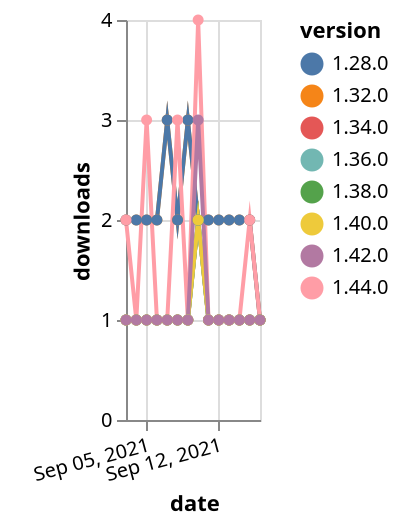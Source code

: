 {"$schema": "https://vega.github.io/schema/vega-lite/v5.json", "description": "A simple bar chart with embedded data.", "data": {"values": [{"date": "2021-09-03", "total": 255, "delta": 1, "version": "1.34.0"}, {"date": "2021-09-04", "total": 256, "delta": 1, "version": "1.34.0"}, {"date": "2021-09-05", "total": 257, "delta": 1, "version": "1.34.0"}, {"date": "2021-09-06", "total": 258, "delta": 1, "version": "1.34.0"}, {"date": "2021-09-07", "total": 259, "delta": 1, "version": "1.34.0"}, {"date": "2021-09-08", "total": 260, "delta": 1, "version": "1.34.0"}, {"date": "2021-09-09", "total": 261, "delta": 1, "version": "1.34.0"}, {"date": "2021-09-10", "total": 263, "delta": 2, "version": "1.34.0"}, {"date": "2021-09-11", "total": 264, "delta": 1, "version": "1.34.0"}, {"date": "2021-09-12", "total": 265, "delta": 1, "version": "1.34.0"}, {"date": "2021-09-13", "total": 266, "delta": 1, "version": "1.34.0"}, {"date": "2021-09-14", "total": 267, "delta": 1, "version": "1.34.0"}, {"date": "2021-09-15", "total": 268, "delta": 1, "version": "1.34.0"}, {"date": "2021-09-16", "total": 269, "delta": 1, "version": "1.34.0"}, {"date": "2021-09-03", "total": 2303, "delta": 2, "version": "1.32.0"}, {"date": "2021-09-04", "total": 2305, "delta": 2, "version": "1.32.0"}, {"date": "2021-09-05", "total": 2307, "delta": 2, "version": "1.32.0"}, {"date": "2021-09-06", "total": 2309, "delta": 2, "version": "1.32.0"}, {"date": "2021-09-07", "total": 2312, "delta": 3, "version": "1.32.0"}, {"date": "2021-09-08", "total": 2314, "delta": 2, "version": "1.32.0"}, {"date": "2021-09-09", "total": 2317, "delta": 3, "version": "1.32.0"}, {"date": "2021-09-10", "total": 2319, "delta": 2, "version": "1.32.0"}, {"date": "2021-09-11", "total": 2321, "delta": 2, "version": "1.32.0"}, {"date": "2021-09-12", "total": 2323, "delta": 2, "version": "1.32.0"}, {"date": "2021-09-13", "total": 2325, "delta": 2, "version": "1.32.0"}, {"date": "2021-09-14", "total": 2327, "delta": 2, "version": "1.32.0"}, {"date": "2021-09-15", "total": 2329, "delta": 2, "version": "1.32.0"}, {"date": "2021-09-16", "total": 2330, "delta": 1, "version": "1.32.0"}, {"date": "2021-09-03", "total": 2614, "delta": 2, "version": "1.28.0"}, {"date": "2021-09-04", "total": 2616, "delta": 2, "version": "1.28.0"}, {"date": "2021-09-05", "total": 2618, "delta": 2, "version": "1.28.0"}, {"date": "2021-09-06", "total": 2620, "delta": 2, "version": "1.28.0"}, {"date": "2021-09-07", "total": 2623, "delta": 3, "version": "1.28.0"}, {"date": "2021-09-08", "total": 2625, "delta": 2, "version": "1.28.0"}, {"date": "2021-09-09", "total": 2628, "delta": 3, "version": "1.28.0"}, {"date": "2021-09-10", "total": 2630, "delta": 2, "version": "1.28.0"}, {"date": "2021-09-11", "total": 2632, "delta": 2, "version": "1.28.0"}, {"date": "2021-09-12", "total": 2634, "delta": 2, "version": "1.28.0"}, {"date": "2021-09-13", "total": 2636, "delta": 2, "version": "1.28.0"}, {"date": "2021-09-14", "total": 2638, "delta": 2, "version": "1.28.0"}, {"date": "2021-09-15", "total": 2640, "delta": 2, "version": "1.28.0"}, {"date": "2021-09-16", "total": 2641, "delta": 1, "version": "1.28.0"}, {"date": "2021-09-03", "total": 128, "delta": 2, "version": "1.44.0"}, {"date": "2021-09-04", "total": 129, "delta": 1, "version": "1.44.0"}, {"date": "2021-09-05", "total": 132, "delta": 3, "version": "1.44.0"}, {"date": "2021-09-06", "total": 133, "delta": 1, "version": "1.44.0"}, {"date": "2021-09-07", "total": 134, "delta": 1, "version": "1.44.0"}, {"date": "2021-09-08", "total": 137, "delta": 3, "version": "1.44.0"}, {"date": "2021-09-09", "total": 138, "delta": 1, "version": "1.44.0"}, {"date": "2021-09-10", "total": 142, "delta": 4, "version": "1.44.0"}, {"date": "2021-09-11", "total": 143, "delta": 1, "version": "1.44.0"}, {"date": "2021-09-12", "total": 144, "delta": 1, "version": "1.44.0"}, {"date": "2021-09-13", "total": 145, "delta": 1, "version": "1.44.0"}, {"date": "2021-09-14", "total": 146, "delta": 1, "version": "1.44.0"}, {"date": "2021-09-15", "total": 148, "delta": 2, "version": "1.44.0"}, {"date": "2021-09-16", "total": 149, "delta": 1, "version": "1.44.0"}, {"date": "2021-09-03", "total": 183, "delta": 1, "version": "1.38.0"}, {"date": "2021-09-04", "total": 184, "delta": 1, "version": "1.38.0"}, {"date": "2021-09-05", "total": 185, "delta": 1, "version": "1.38.0"}, {"date": "2021-09-06", "total": 186, "delta": 1, "version": "1.38.0"}, {"date": "2021-09-07", "total": 187, "delta": 1, "version": "1.38.0"}, {"date": "2021-09-08", "total": 188, "delta": 1, "version": "1.38.0"}, {"date": "2021-09-09", "total": 189, "delta": 1, "version": "1.38.0"}, {"date": "2021-09-10", "total": 191, "delta": 2, "version": "1.38.0"}, {"date": "2021-09-11", "total": 192, "delta": 1, "version": "1.38.0"}, {"date": "2021-09-12", "total": 193, "delta": 1, "version": "1.38.0"}, {"date": "2021-09-13", "total": 194, "delta": 1, "version": "1.38.0"}, {"date": "2021-09-14", "total": 195, "delta": 1, "version": "1.38.0"}, {"date": "2021-09-15", "total": 196, "delta": 1, "version": "1.38.0"}, {"date": "2021-09-16", "total": 197, "delta": 1, "version": "1.38.0"}, {"date": "2021-09-03", "total": 193, "delta": 1, "version": "1.36.0"}, {"date": "2021-09-04", "total": 194, "delta": 1, "version": "1.36.0"}, {"date": "2021-09-05", "total": 195, "delta": 1, "version": "1.36.0"}, {"date": "2021-09-06", "total": 196, "delta": 1, "version": "1.36.0"}, {"date": "2021-09-07", "total": 197, "delta": 1, "version": "1.36.0"}, {"date": "2021-09-08", "total": 198, "delta": 1, "version": "1.36.0"}, {"date": "2021-09-09", "total": 199, "delta": 1, "version": "1.36.0"}, {"date": "2021-09-10", "total": 201, "delta": 2, "version": "1.36.0"}, {"date": "2021-09-11", "total": 202, "delta": 1, "version": "1.36.0"}, {"date": "2021-09-12", "total": 203, "delta": 1, "version": "1.36.0"}, {"date": "2021-09-13", "total": 204, "delta": 1, "version": "1.36.0"}, {"date": "2021-09-14", "total": 205, "delta": 1, "version": "1.36.0"}, {"date": "2021-09-15", "total": 206, "delta": 1, "version": "1.36.0"}, {"date": "2021-09-16", "total": 207, "delta": 1, "version": "1.36.0"}, {"date": "2021-09-03", "total": 155, "delta": 1, "version": "1.40.0"}, {"date": "2021-09-04", "total": 156, "delta": 1, "version": "1.40.0"}, {"date": "2021-09-05", "total": 157, "delta": 1, "version": "1.40.0"}, {"date": "2021-09-06", "total": 158, "delta": 1, "version": "1.40.0"}, {"date": "2021-09-07", "total": 159, "delta": 1, "version": "1.40.0"}, {"date": "2021-09-08", "total": 160, "delta": 1, "version": "1.40.0"}, {"date": "2021-09-09", "total": 161, "delta": 1, "version": "1.40.0"}, {"date": "2021-09-10", "total": 163, "delta": 2, "version": "1.40.0"}, {"date": "2021-09-11", "total": 164, "delta": 1, "version": "1.40.0"}, {"date": "2021-09-12", "total": 165, "delta": 1, "version": "1.40.0"}, {"date": "2021-09-13", "total": 166, "delta": 1, "version": "1.40.0"}, {"date": "2021-09-14", "total": 167, "delta": 1, "version": "1.40.0"}, {"date": "2021-09-15", "total": 168, "delta": 1, "version": "1.40.0"}, {"date": "2021-09-16", "total": 169, "delta": 1, "version": "1.40.0"}, {"date": "2021-09-03", "total": 189, "delta": 1, "version": "1.42.0"}, {"date": "2021-09-04", "total": 190, "delta": 1, "version": "1.42.0"}, {"date": "2021-09-05", "total": 191, "delta": 1, "version": "1.42.0"}, {"date": "2021-09-06", "total": 192, "delta": 1, "version": "1.42.0"}, {"date": "2021-09-07", "total": 193, "delta": 1, "version": "1.42.0"}, {"date": "2021-09-08", "total": 194, "delta": 1, "version": "1.42.0"}, {"date": "2021-09-09", "total": 195, "delta": 1, "version": "1.42.0"}, {"date": "2021-09-10", "total": 198, "delta": 3, "version": "1.42.0"}, {"date": "2021-09-11", "total": 199, "delta": 1, "version": "1.42.0"}, {"date": "2021-09-12", "total": 200, "delta": 1, "version": "1.42.0"}, {"date": "2021-09-13", "total": 201, "delta": 1, "version": "1.42.0"}, {"date": "2021-09-14", "total": 202, "delta": 1, "version": "1.42.0"}, {"date": "2021-09-15", "total": 203, "delta": 1, "version": "1.42.0"}, {"date": "2021-09-16", "total": 204, "delta": 1, "version": "1.42.0"}]}, "width": "container", "mark": {"type": "line", "point": {"filled": true}}, "encoding": {"x": {"field": "date", "type": "temporal", "timeUnit": "yearmonthdate", "title": "date", "axis": {"labelAngle": -15}}, "y": {"field": "delta", "type": "quantitative", "title": "downloads"}, "color": {"field": "version", "type": "nominal"}, "tooltip": {"field": "delta"}}}